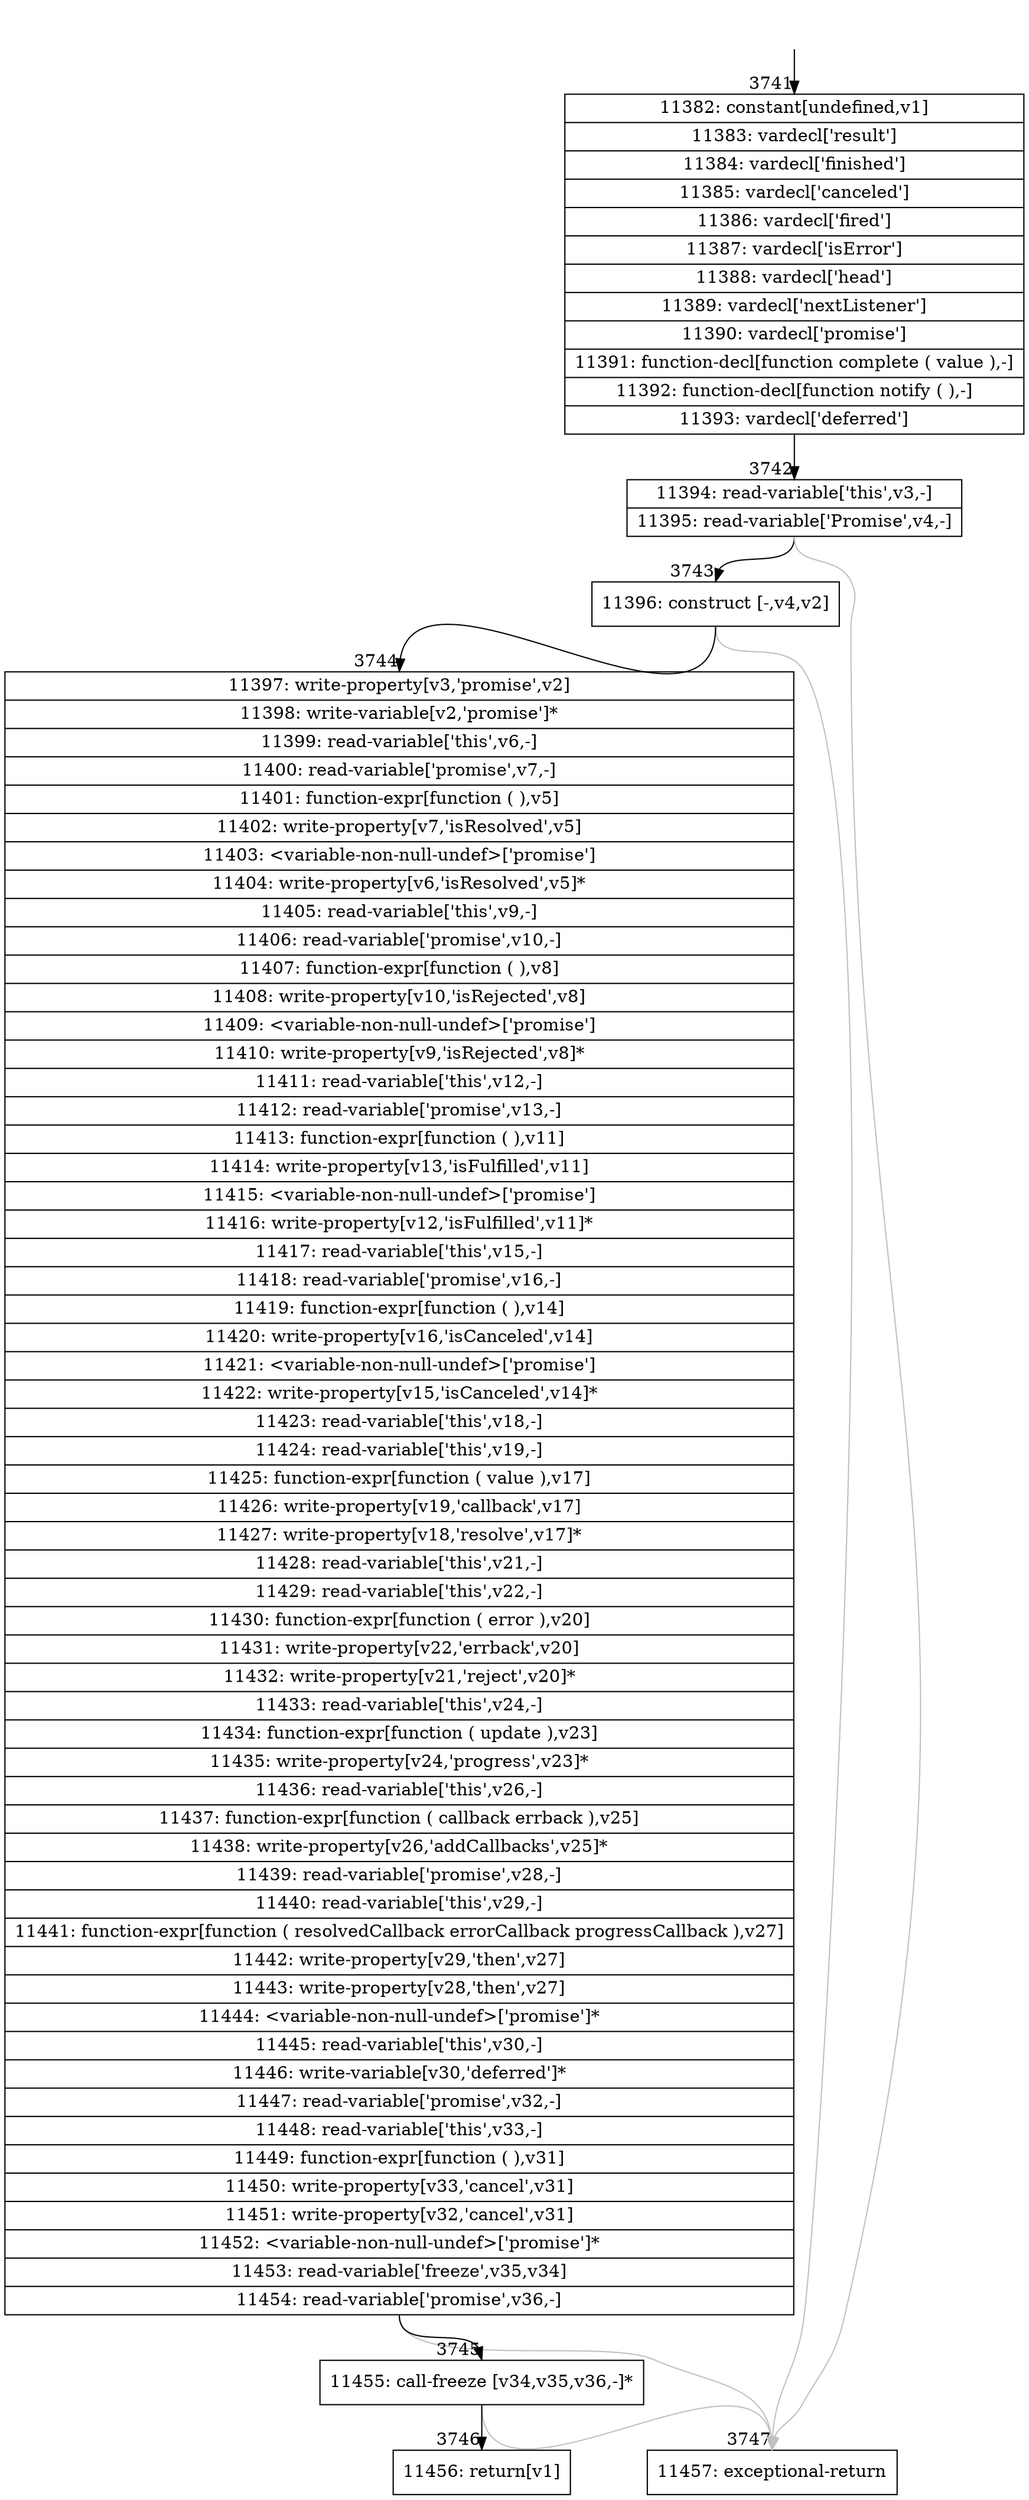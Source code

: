 digraph {
rankdir="TD"
BB_entry237[shape=none,label=""];
BB_entry237 -> BB3741 [tailport=s, headport=n, headlabel="    3741"]
BB3741 [shape=record label="{11382: constant[undefined,v1]|11383: vardecl['result']|11384: vardecl['finished']|11385: vardecl['canceled']|11386: vardecl['fired']|11387: vardecl['isError']|11388: vardecl['head']|11389: vardecl['nextListener']|11390: vardecl['promise']|11391: function-decl[function complete ( value ),-]|11392: function-decl[function notify ( ),-]|11393: vardecl['deferred']}" ] 
BB3741 -> BB3742 [tailport=s, headport=n, headlabel="      3742"]
BB3742 [shape=record label="{11394: read-variable['this',v3,-]|11395: read-variable['Promise',v4,-]}" ] 
BB3742 -> BB3743 [tailport=s, headport=n, headlabel="      3743"]
BB3742 -> BB3747 [tailport=s, headport=n, color=gray, headlabel="      3747"]
BB3743 [shape=record label="{11396: construct [-,v4,v2]}" ] 
BB3743 -> BB3744 [tailport=s, headport=n, headlabel="      3744"]
BB3743 -> BB3747 [tailport=s, headport=n, color=gray]
BB3744 [shape=record label="{11397: write-property[v3,'promise',v2]|11398: write-variable[v2,'promise']*|11399: read-variable['this',v6,-]|11400: read-variable['promise',v7,-]|11401: function-expr[function ( ),v5]|11402: write-property[v7,'isResolved',v5]|11403: \<variable-non-null-undef\>['promise']|11404: write-property[v6,'isResolved',v5]*|11405: read-variable['this',v9,-]|11406: read-variable['promise',v10,-]|11407: function-expr[function ( ),v8]|11408: write-property[v10,'isRejected',v8]|11409: \<variable-non-null-undef\>['promise']|11410: write-property[v9,'isRejected',v8]*|11411: read-variable['this',v12,-]|11412: read-variable['promise',v13,-]|11413: function-expr[function ( ),v11]|11414: write-property[v13,'isFulfilled',v11]|11415: \<variable-non-null-undef\>['promise']|11416: write-property[v12,'isFulfilled',v11]*|11417: read-variable['this',v15,-]|11418: read-variable['promise',v16,-]|11419: function-expr[function ( ),v14]|11420: write-property[v16,'isCanceled',v14]|11421: \<variable-non-null-undef\>['promise']|11422: write-property[v15,'isCanceled',v14]*|11423: read-variable['this',v18,-]|11424: read-variable['this',v19,-]|11425: function-expr[function ( value ),v17]|11426: write-property[v19,'callback',v17]|11427: write-property[v18,'resolve',v17]*|11428: read-variable['this',v21,-]|11429: read-variable['this',v22,-]|11430: function-expr[function ( error ),v20]|11431: write-property[v22,'errback',v20]|11432: write-property[v21,'reject',v20]*|11433: read-variable['this',v24,-]|11434: function-expr[function ( update ),v23]|11435: write-property[v24,'progress',v23]*|11436: read-variable['this',v26,-]|11437: function-expr[function ( callback errback ),v25]|11438: write-property[v26,'addCallbacks',v25]*|11439: read-variable['promise',v28,-]|11440: read-variable['this',v29,-]|11441: function-expr[function ( resolvedCallback errorCallback progressCallback ),v27]|11442: write-property[v29,'then',v27]|11443: write-property[v28,'then',v27]|11444: \<variable-non-null-undef\>['promise']*|11445: read-variable['this',v30,-]|11446: write-variable[v30,'deferred']*|11447: read-variable['promise',v32,-]|11448: read-variable['this',v33,-]|11449: function-expr[function ( ),v31]|11450: write-property[v33,'cancel',v31]|11451: write-property[v32,'cancel',v31]|11452: \<variable-non-null-undef\>['promise']*|11453: read-variable['freeze',v35,v34]|11454: read-variable['promise',v36,-]}" ] 
BB3744 -> BB3745 [tailport=s, headport=n, headlabel="      3745"]
BB3744 -> BB3747 [tailport=s, headport=n, color=gray]
BB3745 [shape=record label="{11455: call-freeze [v34,v35,v36,-]*}" ] 
BB3745 -> BB3746 [tailport=s, headport=n, headlabel="      3746"]
BB3745 -> BB3747 [tailport=s, headport=n, color=gray]
BB3746 [shape=record label="{11456: return[v1]}" ] 
BB3747 [shape=record label="{11457: exceptional-return}" ] 
//#$~ 4754
}
